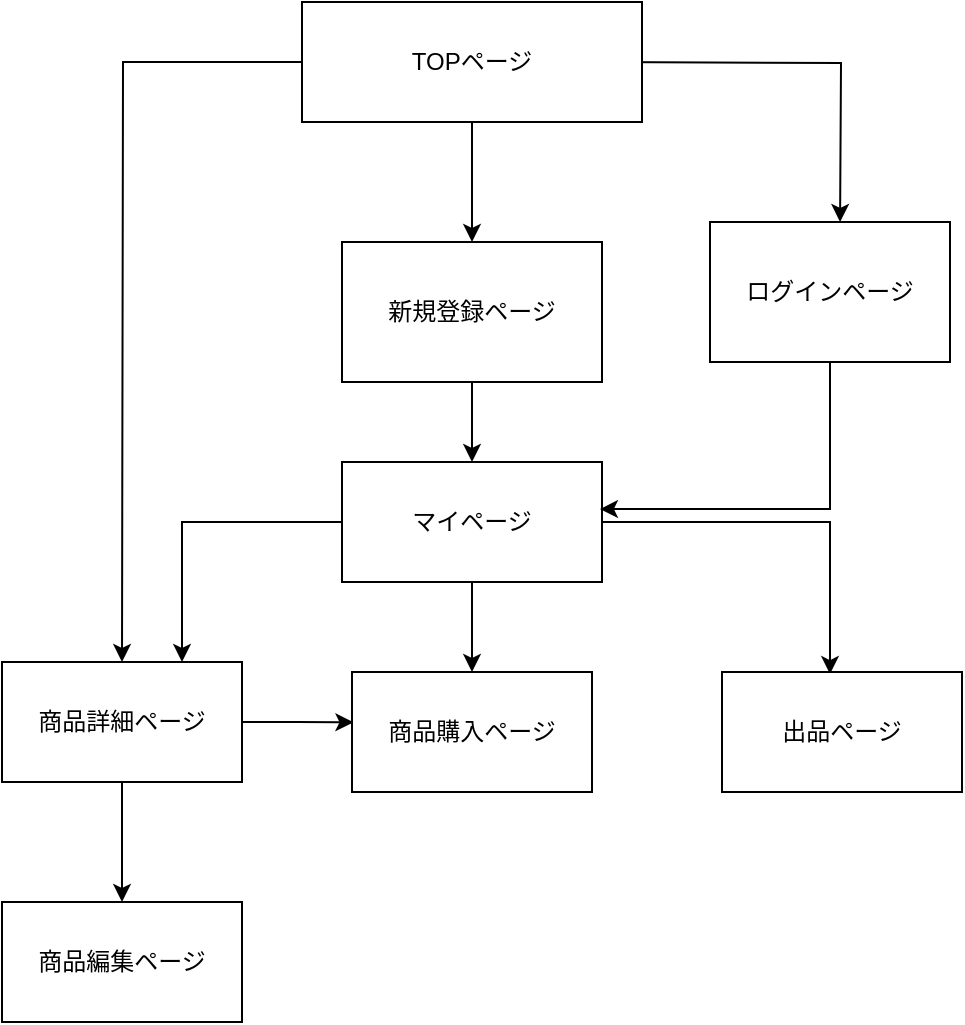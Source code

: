<mxfile>
    <diagram id="dWRSyUn3NM9hZb1egP5h" name="ページ1">
        <mxGraphModel dx="448" dy="347" grid="1" gridSize="10" guides="1" tooltips="1" connect="1" arrows="1" fold="1" page="1" pageScale="1" pageWidth="827" pageHeight="1169" math="0" shadow="0">
            <root>
                <mxCell id="0"/>
                <mxCell id="1" parent="0"/>
                <mxCell id="30" style="edgeStyle=orthogonalEdgeStyle;rounded=0;orthogonalLoop=1;jettySize=auto;html=1;exitX=0;exitY=0.5;exitDx=0;exitDy=0;" edge="1" parent="1" source="3">
                    <mxGeometry relative="1" as="geometry">
                        <mxPoint x="120" y="520" as="targetPoint"/>
                    </mxGeometry>
                </mxCell>
                <mxCell id="33" style="edgeStyle=orthogonalEdgeStyle;rounded=0;orthogonalLoop=1;jettySize=auto;html=1;entryX=0.5;entryY=0;entryDx=0;entryDy=0;" edge="1" parent="1" source="3" target="6">
                    <mxGeometry relative="1" as="geometry"/>
                </mxCell>
                <mxCell id="35" style="edgeStyle=orthogonalEdgeStyle;rounded=0;orthogonalLoop=1;jettySize=auto;html=1;entryX=0.717;entryY=0;entryDx=0;entryDy=0;entryPerimeter=0;" edge="1" parent="1">
                    <mxGeometry relative="1" as="geometry">
                        <mxPoint x="359.0" y="220" as="sourcePoint"/>
                        <mxPoint x="479.04" y="300" as="targetPoint"/>
                    </mxGeometry>
                </mxCell>
                <mxCell id="3" value="TOPページ" style="rounded=0;whiteSpace=wrap;html=1;" vertex="1" parent="1">
                    <mxGeometry x="210" y="190" width="170" height="60" as="geometry"/>
                </mxCell>
                <mxCell id="27" value="" style="edgeStyle=orthogonalEdgeStyle;rounded=0;orthogonalLoop=1;jettySize=auto;html=1;" edge="1" parent="1" source="5" target="23">
                    <mxGeometry relative="1" as="geometry"/>
                </mxCell>
                <mxCell id="31" style="edgeStyle=orthogonalEdgeStyle;rounded=0;orthogonalLoop=1;jettySize=auto;html=1;entryX=0.75;entryY=0;entryDx=0;entryDy=0;" edge="1" parent="1" source="5" target="19">
                    <mxGeometry relative="1" as="geometry"/>
                </mxCell>
                <mxCell id="37" style="edgeStyle=orthogonalEdgeStyle;rounded=0;orthogonalLoop=1;jettySize=auto;html=1;entryX=0.45;entryY=0.017;entryDx=0;entryDy=0;entryPerimeter=0;" edge="1" parent="1" source="5" target="17">
                    <mxGeometry relative="1" as="geometry"/>
                </mxCell>
                <mxCell id="5" value="マイページ" style="rounded=0;whiteSpace=wrap;html=1;" vertex="1" parent="1">
                    <mxGeometry x="230" y="420" width="130" height="60" as="geometry"/>
                </mxCell>
                <mxCell id="32" style="edgeStyle=orthogonalEdgeStyle;rounded=0;orthogonalLoop=1;jettySize=auto;html=1;entryX=0.5;entryY=0;entryDx=0;entryDy=0;" edge="1" parent="1" source="6" target="5">
                    <mxGeometry relative="1" as="geometry"/>
                </mxCell>
                <mxCell id="6" value="新規登録ページ" style="rounded=0;whiteSpace=wrap;html=1;" vertex="1" parent="1">
                    <mxGeometry x="230" y="310" width="130" height="70" as="geometry"/>
                </mxCell>
                <mxCell id="36" style="edgeStyle=orthogonalEdgeStyle;rounded=0;orthogonalLoop=1;jettySize=auto;html=1;entryX=0.992;entryY=0.392;entryDx=0;entryDy=0;entryPerimeter=0;" edge="1" parent="1" source="8" target="5">
                    <mxGeometry relative="1" as="geometry">
                        <mxPoint x="474" y="440" as="targetPoint"/>
                        <Array as="points">
                            <mxPoint x="474" y="444"/>
                        </Array>
                    </mxGeometry>
                </mxCell>
                <mxCell id="8" value="ログインページ" style="rounded=0;whiteSpace=wrap;html=1;" vertex="1" parent="1">
                    <mxGeometry x="414" y="300" width="120" height="70" as="geometry"/>
                </mxCell>
                <mxCell id="38" style="edgeStyle=orthogonalEdgeStyle;rounded=0;orthogonalLoop=1;jettySize=auto;html=1;entryX=0.006;entryY=0.419;entryDx=0;entryDy=0;entryPerimeter=0;" edge="1" parent="1" source="19" target="23">
                    <mxGeometry relative="1" as="geometry"/>
                </mxCell>
                <mxCell id="39" style="edgeStyle=orthogonalEdgeStyle;rounded=0;orthogonalLoop=1;jettySize=auto;html=1;entryX=0.5;entryY=0;entryDx=0;entryDy=0;" edge="1" parent="1" source="19" target="21">
                    <mxGeometry relative="1" as="geometry">
                        <mxPoint x="120" y="630" as="targetPoint"/>
                    </mxGeometry>
                </mxCell>
                <mxCell id="19" value="商品詳細ページ" style="rounded=0;whiteSpace=wrap;html=1;" vertex="1" parent="1">
                    <mxGeometry x="60" y="520" width="120" height="60" as="geometry"/>
                </mxCell>
                <mxCell id="21" value="商品編集ページ" style="rounded=0;whiteSpace=wrap;html=1;" vertex="1" parent="1">
                    <mxGeometry x="60" y="640" width="120" height="60" as="geometry"/>
                </mxCell>
                <mxCell id="23" value="商品購入ページ" style="rounded=0;whiteSpace=wrap;html=1;" vertex="1" parent="1">
                    <mxGeometry x="235" y="525" width="120" height="60" as="geometry"/>
                </mxCell>
                <mxCell id="17" value="出品ページ" style="rounded=0;whiteSpace=wrap;html=1;" vertex="1" parent="1">
                    <mxGeometry x="420" y="525" width="120" height="60" as="geometry"/>
                </mxCell>
                <mxCell id="26" value="" style="endArrow=none;html=1;exitX=0.5;exitY=1;exitDx=0;exitDy=0;" edge="1" parent="1" source="5">
                    <mxGeometry width="50" height="50" relative="1" as="geometry">
                        <mxPoint x="280" y="480" as="sourcePoint"/>
                        <mxPoint x="295" y="520" as="targetPoint"/>
                        <Array as="points">
                            <mxPoint x="295" y="520"/>
                        </Array>
                    </mxGeometry>
                </mxCell>
            </root>
        </mxGraphModel>
    </diagram>
</mxfile>